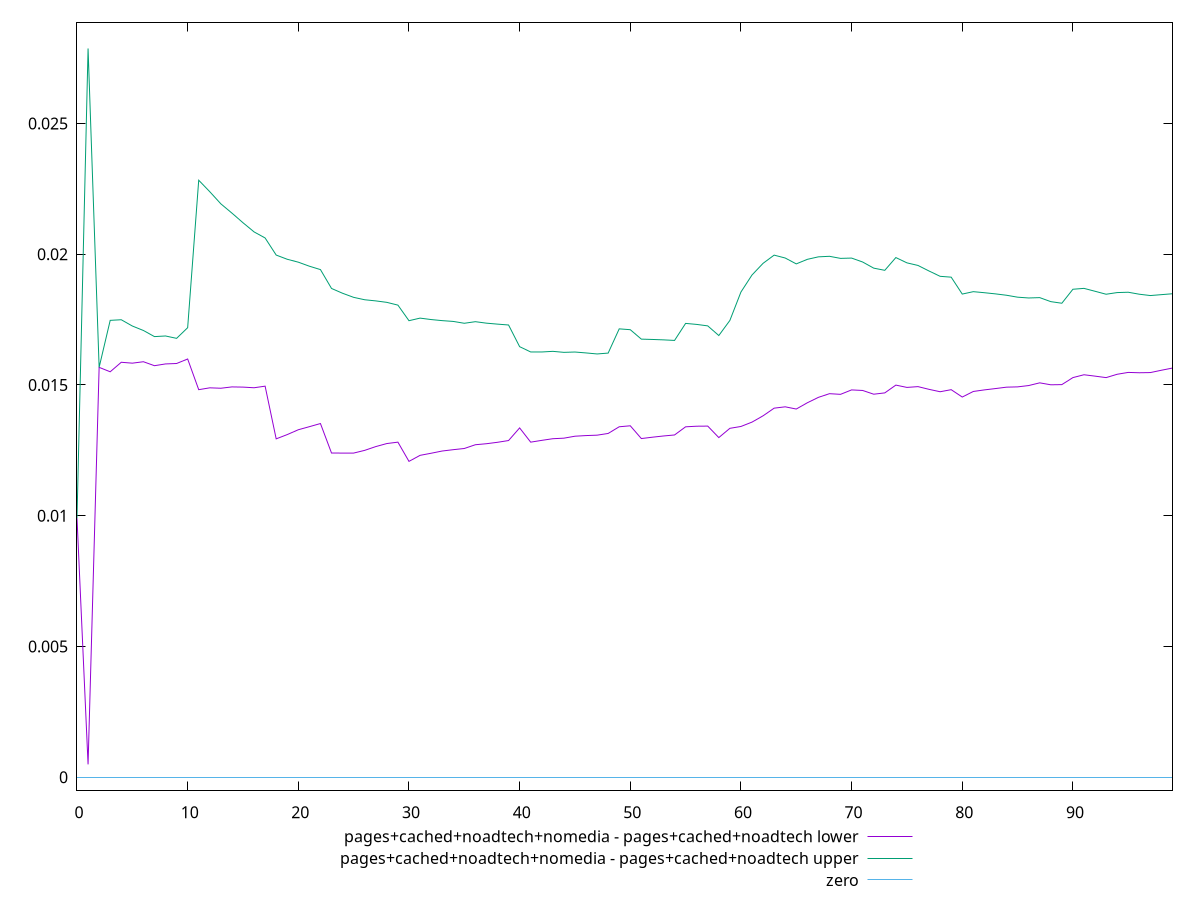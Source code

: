 reset

$pagesCachedNoadtechNomediaPagesCachedNoadtechLower <<EOF
0 0.009909707043653793
1 0.0004941907817042467
2 0.0156746339913596
3 0.015505168536851462
4 0.015868599108618937
5 0.01583466153241634
6 0.01588955725270344
7 0.015737611261386807
8 0.015805184415290035
9 0.015821864146901114
10 0.01599430442233259
11 0.014821069451921754
12 0.014891720776399565
13 0.014875684346813065
14 0.014926772829103681
15 0.014919039900587926
16 0.0148943227973128
17 0.014955343801206904
18 0.012940645732342661
19 0.013104100818319588
20 0.01328890523716142
21 0.013405996763183478
22 0.013526424948222048
23 0.012398988425208254
24 0.012396577462330204
25 0.012397062598714093
26 0.012501011068444944
27 0.012645063052752743
28 0.012761255076502153
29 0.012814807551582819
30 0.012079768098771641
31 0.012309918841240317
32 0.012390273342779815
33 0.012475503266980048
34 0.012526672906863092
35 0.012572200319087092
36 0.012715881224842759
37 0.012754542835659972
38 0.012809265513526832
39 0.012876125447335211
40 0.013359047390940789
41 0.012814601447292101
42 0.012883124041747521
43 0.01294619684987483
44 0.012966707976216607
45 0.013041765763060282
46 0.013066431446213642
47 0.013081439217409965
48 0.013147102980448088
49 0.013402775857977079
50 0.013440171636682478
51 0.012952159525777154
52 0.013004015000438653
53 0.01305078101974991
54 0.013089481614549175
55 0.013401093176106221
56 0.013424089760001683
57 0.013428139467381993
58 0.01298934030948832
59 0.013343293594321105
60 0.013414138108692715
61 0.013580808538569385
62 0.013822179826448604
63 0.014114339218179853
64 0.014165436931056156
65 0.014080961277245549
66 0.014320485166222896
67 0.014527245433198293
68 0.014667694891336703
69 0.014642761593854213
70 0.014812128809283762
71 0.014790765377205594
72 0.014647656076195172
73 0.014698265599147536
74 0.014995909093161822
75 0.01490750225756678
76 0.014937662781923216
77 0.014833528043371872
78 0.014741909645270768
79 0.01482084011441021
80 0.014539433111994175
81 0.01475271849433519
82 0.014812785462863756
83 0.014863334402942456
84 0.014916855018148266
85 0.014928189279120936
86 0.014978470903148234
87 0.015082324992036891
88 0.015007609822101458
89 0.015014585715284544
90 0.015282829133804257
91 0.015391304840997004
92 0.015338724021059453
93 0.0152822388614216
94 0.015409930083107957
95 0.015480986625877116
96 0.015468077130538207
97 0.01547493888542163
98 0.015563879256831822
99 0.015647668155298555
EOF

$pagesCachedNoadtechNomediaPagesCachedNoadtechUpper <<EOF
0 0.009909707043653793
1 0.02786701053688674
2 0.0156746339913596
3 0.01747151347862386
4 0.017494718990367135
5 0.017255036040553638
6 0.01708386125702957
7 0.01685021457994399
8 0.016874060980890577
9 0.016782945773299647
10 0.01719035751218338
11 0.02282858425937072
12 0.022389108105159136
13 0.021925655597290775
14 0.021571639245538204
15 0.021203412467234596
16 0.02085354301376867
17 0.02062059228260925
18 0.019967611636070966
19 0.019806475503352794
20 0.01969569922744885
21 0.01954153135866106
22 0.01941199603877224
23 0.01869091745413343
24 0.018507190567389965
25 0.018350753389694607
26 0.018258813861166102
27 0.018215305349999225
28 0.018159431179970886
29 0.018053690728411675
30 0.017458021107360285
31 0.017556953090987162
32 0.017502229727942405
33 0.01746066595940038
34 0.017430442283388924
35 0.017359782304815306
36 0.017420388875992433
37 0.017364010283922475
38 0.017326965966049948
39 0.01729397733489421
40 0.016465189130965566
41 0.016262619775447157
42 0.016262074063355444
43 0.016286652899481974
44 0.0162479158001538
45 0.016260517889735798
46 0.01622597609393608
47 0.016186608620071638
48 0.01621976165825766
49 0.017146274059850728
50 0.01711417329423732
51 0.016753414725672888
52 0.016740918136321867
53 0.01672544793406269
54 0.01670396446698716
55 0.01735518367412208
56 0.017316018279018925
57 0.01726010247984964
58 0.016891080337448648
59 0.017467760601234637
60 0.018553743944947937
61 0.019205773909484383
62 0.01965165986568886
63 0.019964958555340848
64 0.019854871442188945
65 0.019630291179991613
66 0.01980417666061404
67 0.019899605484527613
68 0.0199200895880973
69 0.019840766827704116
70 0.019852450350023445
71 0.019701499251788424
72 0.01946759031598272
73 0.019384253096900967
74 0.019872101650311967
75 0.019669809027465495
76 0.019570621718434926
77 0.01935749455653682
78 0.019155086676980525
79 0.019122798550087132
80 0.018476429755429354
81 0.01856813253886807
82 0.01852818023952023
83 0.018483716359611053
84 0.018431060715841278
85 0.018357498613425775
86 0.01832701441604163
87 0.018340534465647526
88 0.01818709564546907
89 0.018125539837592387
90 0.018660207355692335
91 0.01869417334962757
92 0.018583322800074638
93 0.01846981700497369
94 0.01853327979720012
95 0.018546128273367254
96 0.01847041587457366
97 0.018419528496235172
98 0.0184541947553067
99 0.018488418533640527
EOF

set key outside below
set xrange [0:99]
set yrange [-0.0005058092182957533:0.028867010536886742]
set trange [-0.0005058092182957533:0.028867010536886742]
set terminal svg size 640, 520 enhanced background rgb 'white'
set output "report_00018_2021-02-10T15-25-16.877Z/meta/scoreEstimate/diff/3_sub_2.svg"

plot $pagesCachedNoadtechNomediaPagesCachedNoadtechLower title "pages+cached+noadtech+nomedia - pages+cached+noadtech lower" with line, \
     $pagesCachedNoadtechNomediaPagesCachedNoadtechUpper title "pages+cached+noadtech+nomedia - pages+cached+noadtech upper" with line, \
     0 title "zero"

reset
